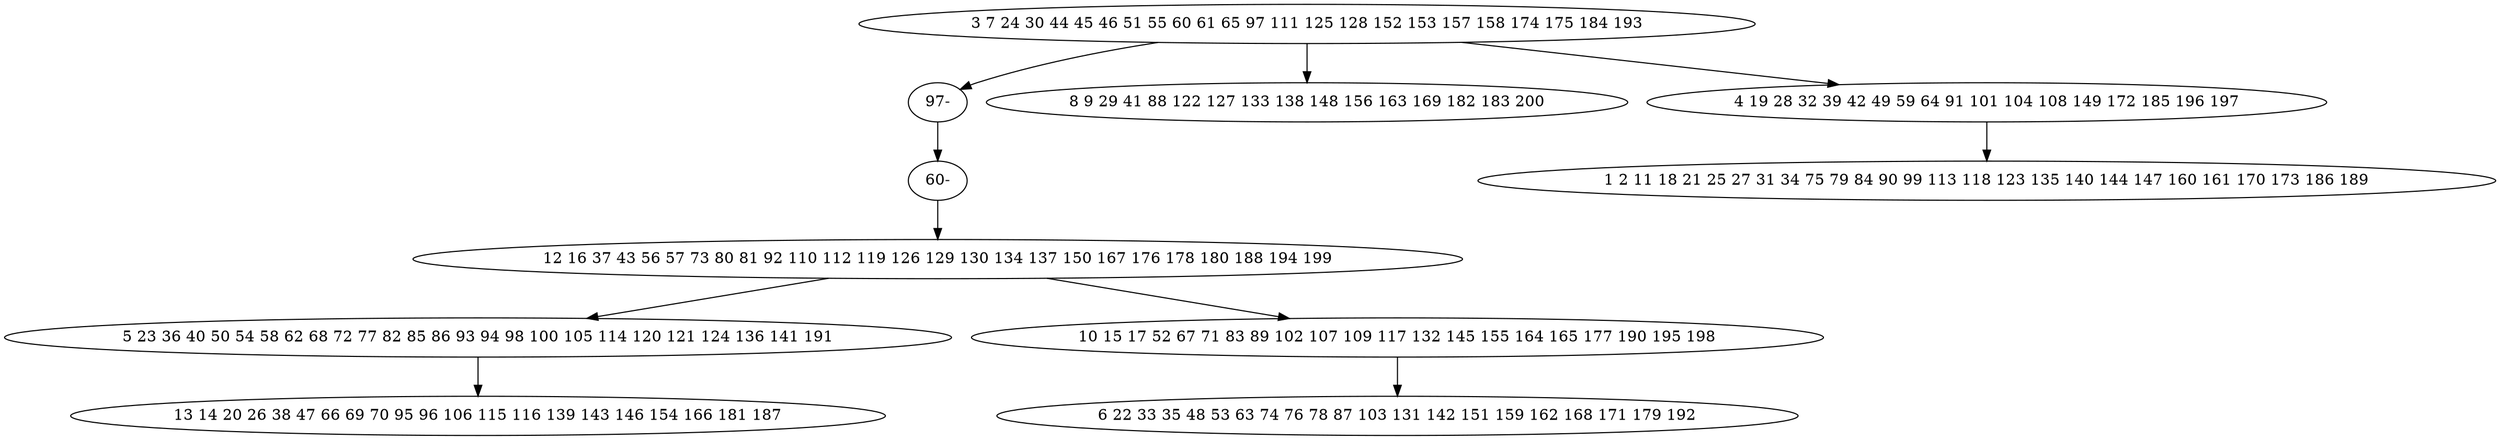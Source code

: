 digraph true_tree {
	"0" -> "9"
	"0" -> "2"
	"0" -> "3"
	"1" -> "4"
	"1" -> "5"
	"3" -> "6"
	"4" -> "7"
	"5" -> "8"
	"9" -> "10"
	"10" -> "1"
	"0" [label="3 7 24 30 44 45 46 51 55 60 61 65 97 111 125 128 152 153 157 158 174 175 184 193"];
	"1" [label="12 16 37 43 56 57 73 80 81 92 110 112 119 126 129 130 134 137 150 167 176 178 180 188 194 199"];
	"2" [label="8 9 29 41 88 122 127 133 138 148 156 163 169 182 183 200"];
	"3" [label="4 19 28 32 39 42 49 59 64 91 101 104 108 149 172 185 196 197"];
	"4" [label="5 23 36 40 50 54 58 62 68 72 77 82 85 86 93 94 98 100 105 114 120 121 124 136 141 191"];
	"5" [label="10 15 17 52 67 71 83 89 102 107 109 117 132 145 155 164 165 177 190 195 198"];
	"6" [label="1 2 11 18 21 25 27 31 34 75 79 84 90 99 113 118 123 135 140 144 147 160 161 170 173 186 189"];
	"7" [label="13 14 20 26 38 47 66 69 70 95 96 106 115 116 139 143 146 154 166 181 187"];
	"8" [label="6 22 33 35 48 53 63 74 76 78 87 103 131 142 151 159 162 168 171 179 192"];
	"9" [label="97-"];
	"10" [label="60-"];
}
